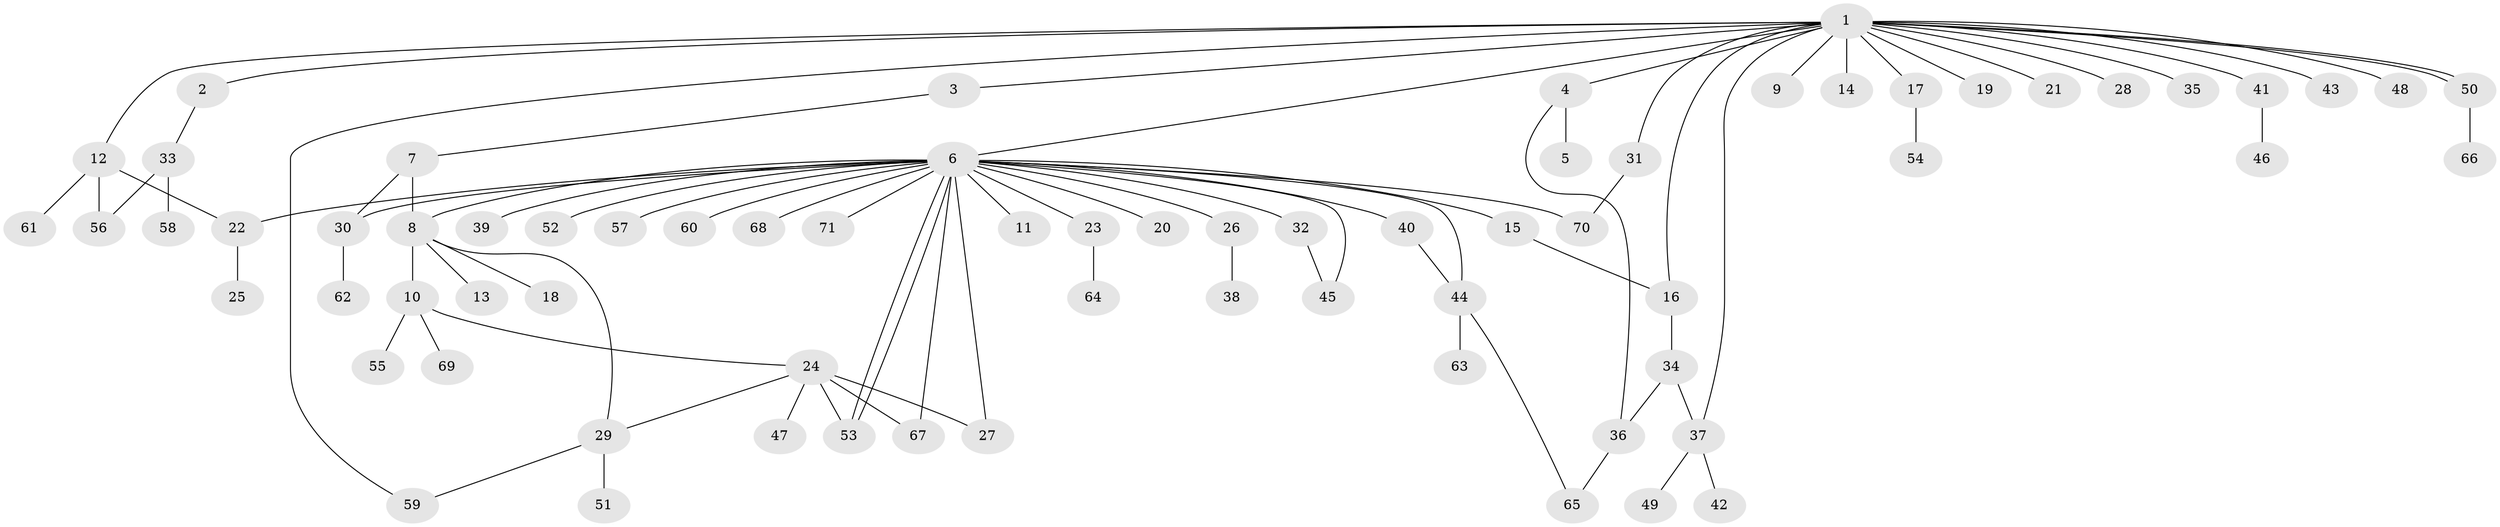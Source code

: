 // coarse degree distribution, {20: 0.018867924528301886, 2: 0.16981132075471697, 21: 0.018867924528301886, 4: 0.07547169811320754, 5: 0.018867924528301886, 1: 0.5471698113207547, 3: 0.1320754716981132, 6: 0.018867924528301886}
// Generated by graph-tools (version 1.1) at 2025/41/03/06/25 10:41:51]
// undirected, 71 vertices, 88 edges
graph export_dot {
graph [start="1"]
  node [color=gray90,style=filled];
  1;
  2;
  3;
  4;
  5;
  6;
  7;
  8;
  9;
  10;
  11;
  12;
  13;
  14;
  15;
  16;
  17;
  18;
  19;
  20;
  21;
  22;
  23;
  24;
  25;
  26;
  27;
  28;
  29;
  30;
  31;
  32;
  33;
  34;
  35;
  36;
  37;
  38;
  39;
  40;
  41;
  42;
  43;
  44;
  45;
  46;
  47;
  48;
  49;
  50;
  51;
  52;
  53;
  54;
  55;
  56;
  57;
  58;
  59;
  60;
  61;
  62;
  63;
  64;
  65;
  66;
  67;
  68;
  69;
  70;
  71;
  1 -- 2;
  1 -- 3;
  1 -- 4;
  1 -- 6;
  1 -- 9;
  1 -- 12;
  1 -- 14;
  1 -- 16;
  1 -- 17;
  1 -- 19;
  1 -- 21;
  1 -- 28;
  1 -- 31;
  1 -- 35;
  1 -- 37;
  1 -- 41;
  1 -- 43;
  1 -- 48;
  1 -- 50;
  1 -- 50;
  1 -- 59;
  2 -- 33;
  3 -- 7;
  4 -- 5;
  4 -- 36;
  6 -- 8;
  6 -- 11;
  6 -- 15;
  6 -- 20;
  6 -- 22;
  6 -- 23;
  6 -- 26;
  6 -- 27;
  6 -- 30;
  6 -- 32;
  6 -- 39;
  6 -- 40;
  6 -- 44;
  6 -- 45;
  6 -- 52;
  6 -- 53;
  6 -- 53;
  6 -- 57;
  6 -- 60;
  6 -- 67;
  6 -- 68;
  6 -- 70;
  6 -- 71;
  7 -- 8;
  7 -- 30;
  8 -- 10;
  8 -- 13;
  8 -- 18;
  8 -- 29;
  10 -- 24;
  10 -- 55;
  10 -- 69;
  12 -- 22;
  12 -- 56;
  12 -- 61;
  15 -- 16;
  16 -- 34;
  17 -- 54;
  22 -- 25;
  23 -- 64;
  24 -- 27;
  24 -- 29;
  24 -- 47;
  24 -- 53;
  24 -- 67;
  26 -- 38;
  29 -- 51;
  29 -- 59;
  30 -- 62;
  31 -- 70;
  32 -- 45;
  33 -- 56;
  33 -- 58;
  34 -- 36;
  34 -- 37;
  36 -- 65;
  37 -- 42;
  37 -- 49;
  40 -- 44;
  41 -- 46;
  44 -- 63;
  44 -- 65;
  50 -- 66;
}
